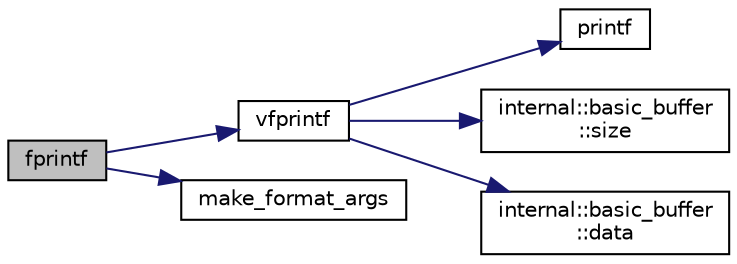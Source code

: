 digraph "fprintf"
{
  edge [fontname="Helvetica",fontsize="10",labelfontname="Helvetica",labelfontsize="10"];
  node [fontname="Helvetica",fontsize="10",shape=record];
  rankdir="LR";
  Node1 [label="fprintf",height=0.2,width=0.4,color="black", fillcolor="grey75", style="filled" fontcolor="black"];
  Node1 -> Node2 [color="midnightblue",fontsize="10",style="solid",fontname="Helvetica"];
  Node2 [label="vfprintf",height=0.2,width=0.4,color="black", fillcolor="white", style="filled",URL="$printf_8h.html#a8030f1463e63049090d172377770c0e6"];
  Node2 -> Node3 [color="midnightblue",fontsize="10",style="solid",fontname="Helvetica"];
  Node3 [label="printf",height=0.2,width=0.4,color="black", fillcolor="white", style="filled",URL="$printf_8h.html#acf8661934d19c3adc4cadd95a1f2387a"];
  Node2 -> Node4 [color="midnightblue",fontsize="10",style="solid",fontname="Helvetica"];
  Node4 [label="internal::basic_buffer\l::size",height=0.2,width=0.4,color="black", fillcolor="white", style="filled",URL="$classinternal_1_1basic__buffer.html#abc95713c3873c5820f10105fe7c7af93"];
  Node2 -> Node5 [color="midnightblue",fontsize="10",style="solid",fontname="Helvetica"];
  Node5 [label="internal::basic_buffer\l::data",height=0.2,width=0.4,color="black", fillcolor="white", style="filled",URL="$classinternal_1_1basic__buffer.html#ab4a96d7d4394f469568d290fde5a75a7"];
  Node1 -> Node6 [color="midnightblue",fontsize="10",style="solid",fontname="Helvetica"];
  Node6 [label="make_format_args",height=0.2,width=0.4,color="black", fillcolor="white", style="filled",URL="$vendor_2spdlog_2include_2spdlog_2fmt_2bundled_2_core_8h.html#a152ae8803b5ab9ca235a32807800581f"];
}

